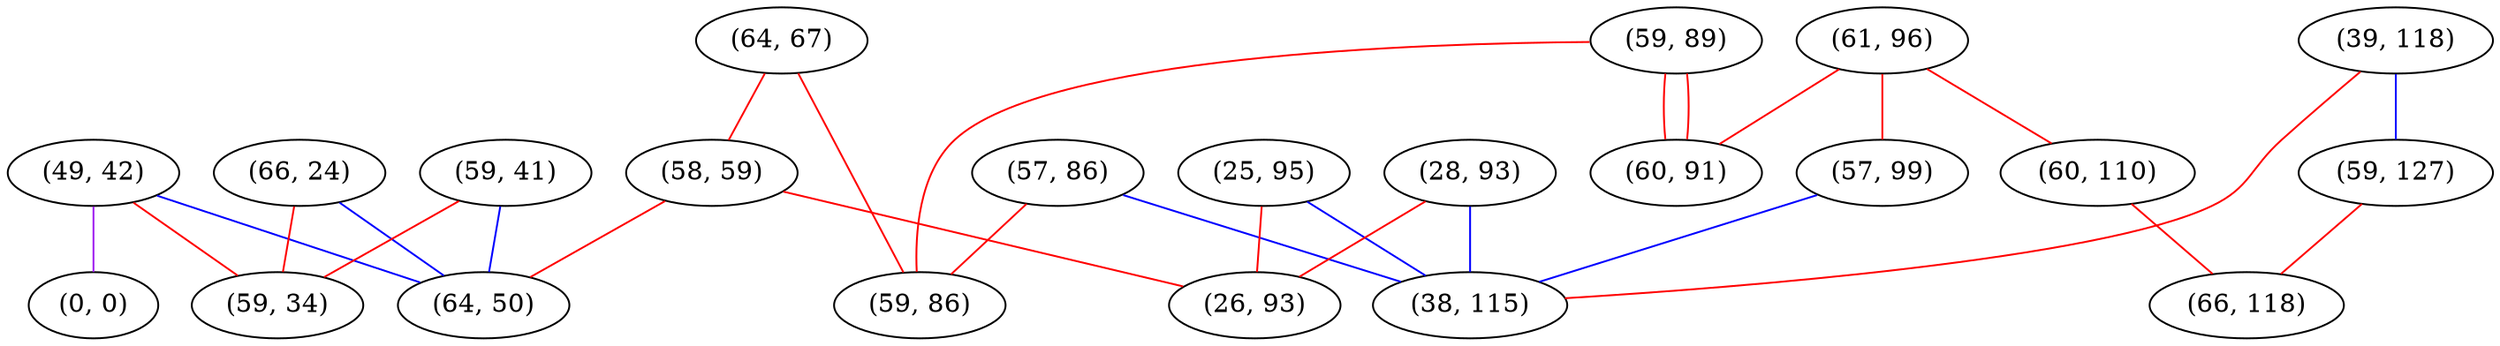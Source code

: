 graph "" {
"(49, 42)";
"(59, 89)";
"(61, 96)";
"(60, 91)";
"(66, 24)";
"(64, 67)";
"(59, 41)";
"(57, 86)";
"(39, 118)";
"(58, 59)";
"(59, 86)";
"(0, 0)";
"(25, 95)";
"(28, 93)";
"(60, 110)";
"(59, 127)";
"(59, 34)";
"(57, 99)";
"(38, 115)";
"(26, 93)";
"(64, 50)";
"(66, 118)";
"(49, 42)" -- "(59, 34)"  [color=red, key=0, weight=1];
"(49, 42)" -- "(0, 0)"  [color=purple, key=0, weight=4];
"(49, 42)" -- "(64, 50)"  [color=blue, key=0, weight=3];
"(59, 89)" -- "(60, 91)"  [color=red, key=0, weight=1];
"(59, 89)" -- "(60, 91)"  [color=red, key=1, weight=1];
"(59, 89)" -- "(59, 86)"  [color=red, key=0, weight=1];
"(61, 96)" -- "(57, 99)"  [color=red, key=0, weight=1];
"(61, 96)" -- "(60, 110)"  [color=red, key=0, weight=1];
"(61, 96)" -- "(60, 91)"  [color=red, key=0, weight=1];
"(66, 24)" -- "(59, 34)"  [color=red, key=0, weight=1];
"(66, 24)" -- "(64, 50)"  [color=blue, key=0, weight=3];
"(64, 67)" -- "(58, 59)"  [color=red, key=0, weight=1];
"(64, 67)" -- "(59, 86)"  [color=red, key=0, weight=1];
"(59, 41)" -- "(59, 34)"  [color=red, key=0, weight=1];
"(59, 41)" -- "(64, 50)"  [color=blue, key=0, weight=3];
"(57, 86)" -- "(38, 115)"  [color=blue, key=0, weight=3];
"(57, 86)" -- "(59, 86)"  [color=red, key=0, weight=1];
"(39, 118)" -- "(38, 115)"  [color=red, key=0, weight=1];
"(39, 118)" -- "(59, 127)"  [color=blue, key=0, weight=3];
"(58, 59)" -- "(26, 93)"  [color=red, key=0, weight=1];
"(58, 59)" -- "(64, 50)"  [color=red, key=0, weight=1];
"(25, 95)" -- "(38, 115)"  [color=blue, key=0, weight=3];
"(25, 95)" -- "(26, 93)"  [color=red, key=0, weight=1];
"(28, 93)" -- "(38, 115)"  [color=blue, key=0, weight=3];
"(28, 93)" -- "(26, 93)"  [color=red, key=0, weight=1];
"(60, 110)" -- "(66, 118)"  [color=red, key=0, weight=1];
"(59, 127)" -- "(66, 118)"  [color=red, key=0, weight=1];
"(57, 99)" -- "(38, 115)"  [color=blue, key=0, weight=3];
}
